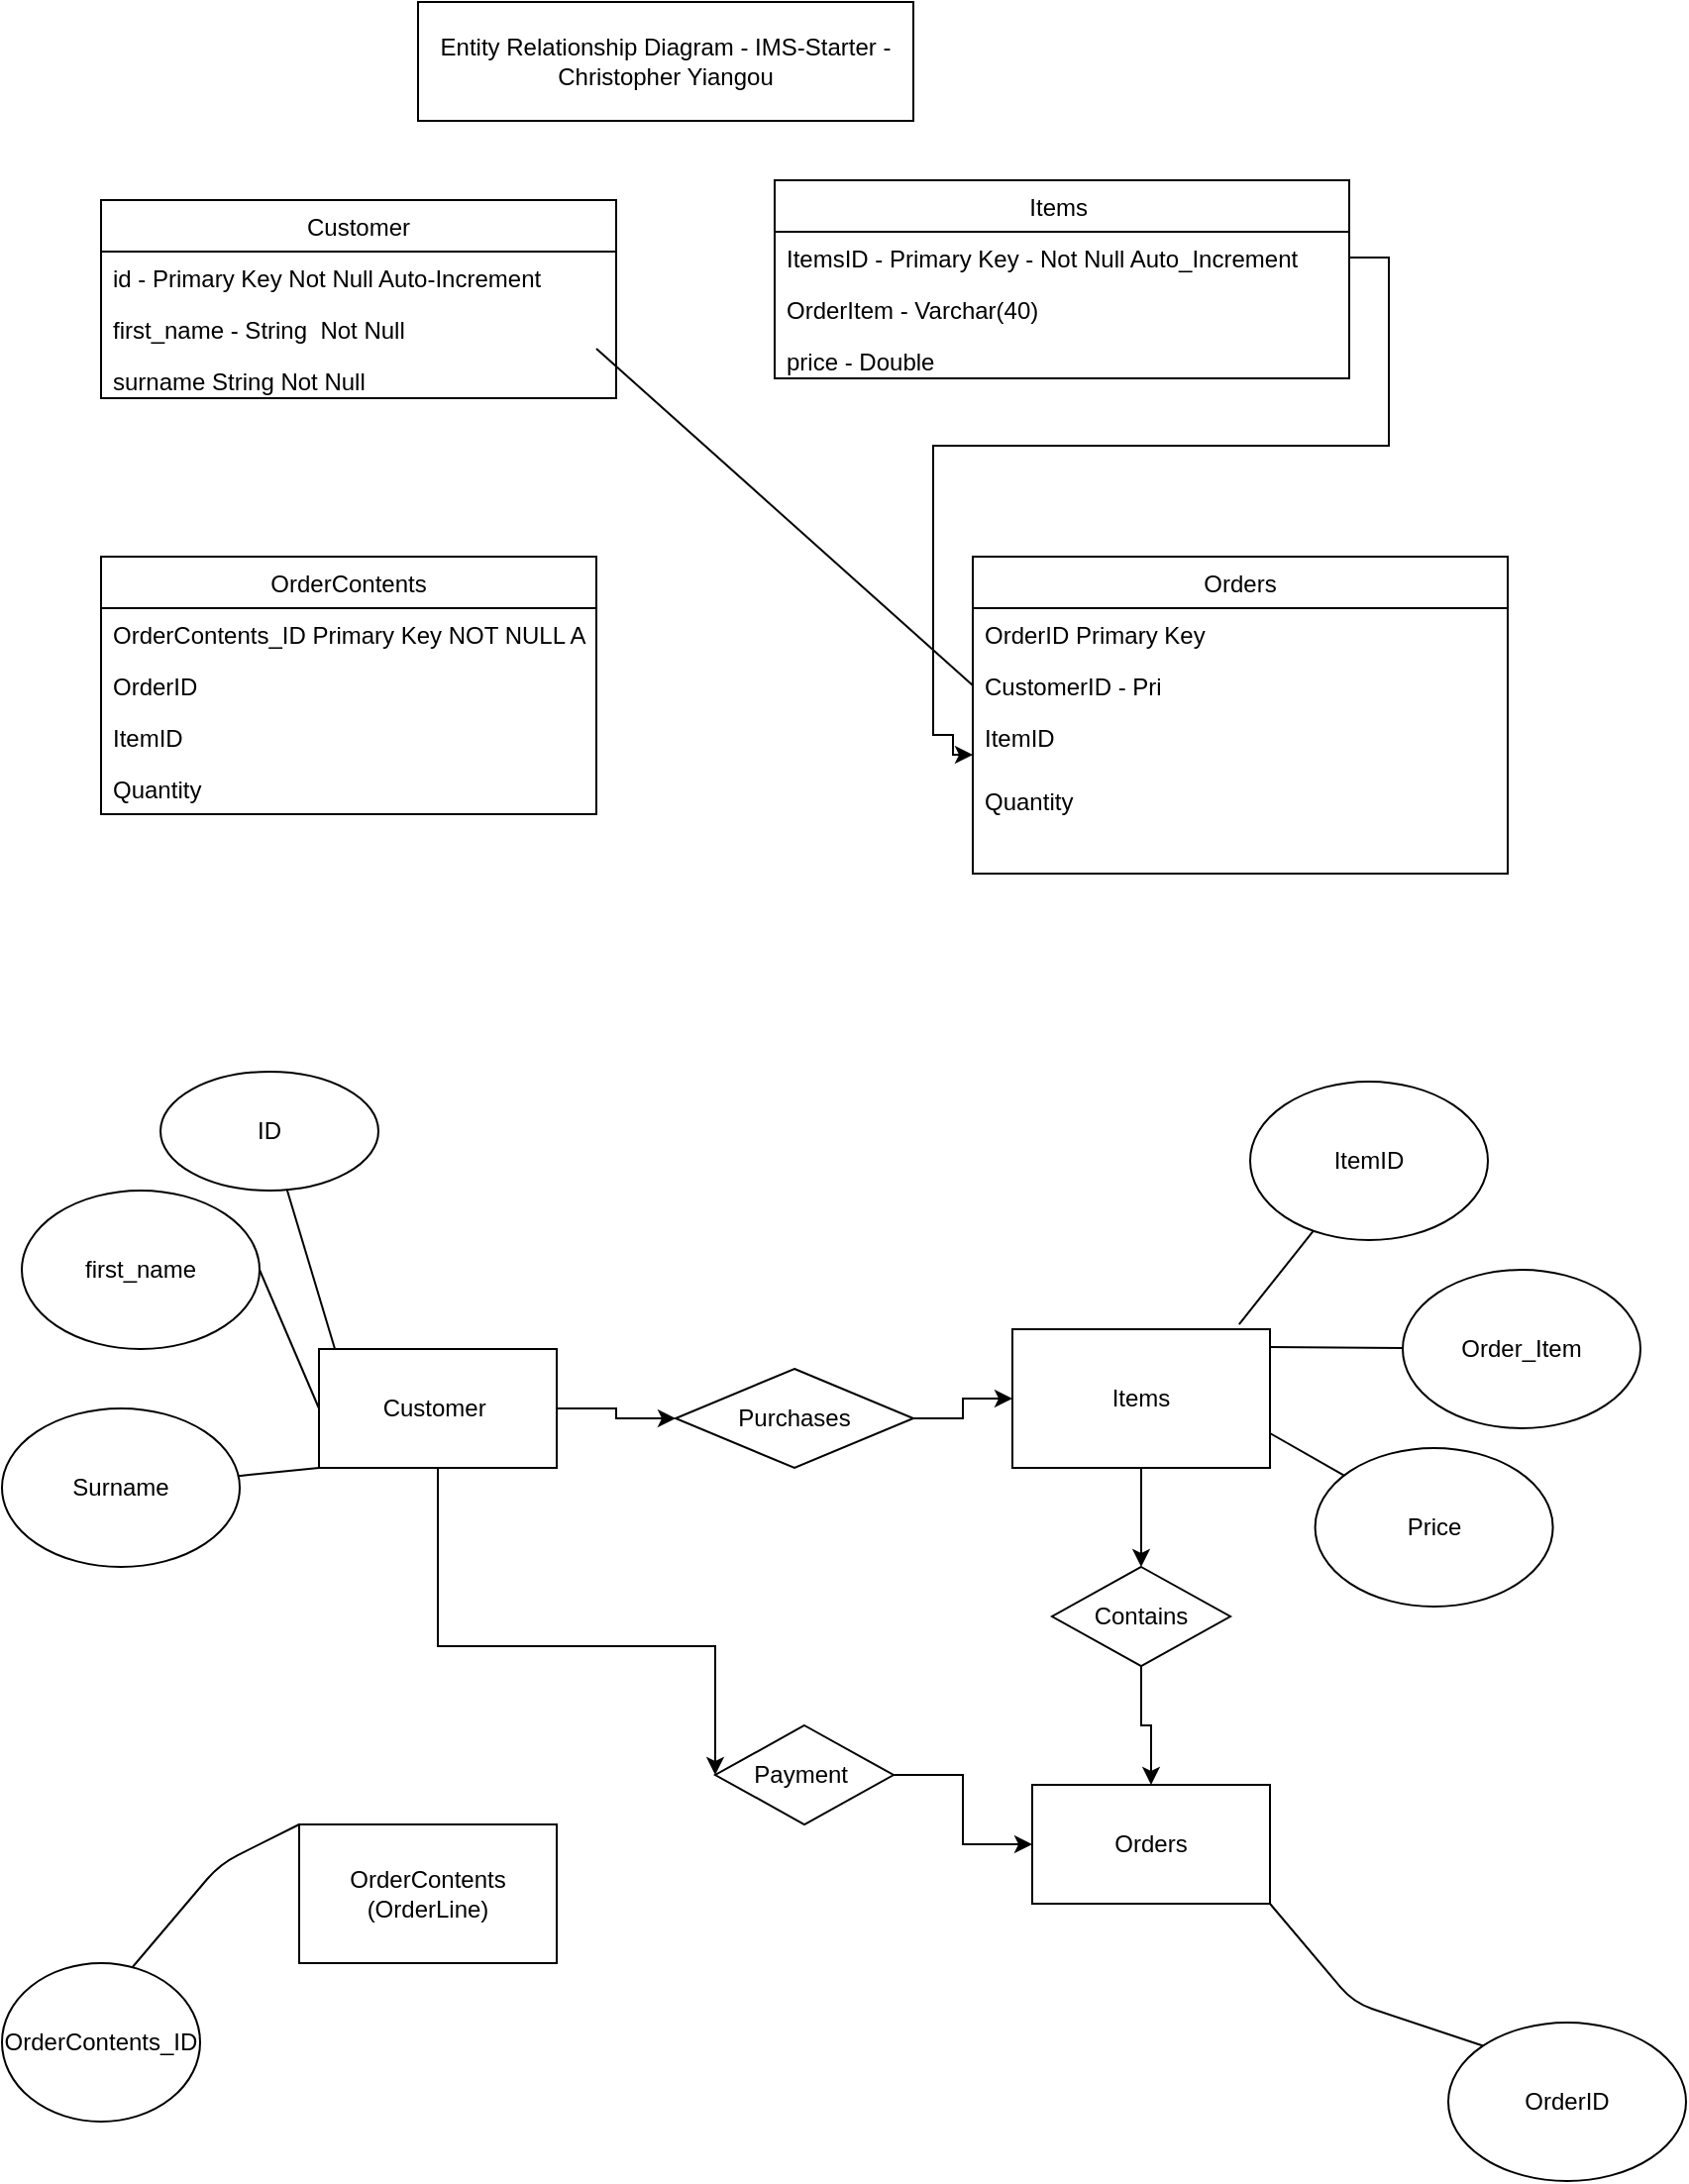 <mxfile version="14.4.2" type="github">
  <diagram id="Wy_FP-EbNWQaLovOoS0i" name="Page-1">
    <mxGraphModel dx="1259" dy="555" grid="1" gridSize="10" guides="1" tooltips="1" connect="1" arrows="1" fold="1" page="1" pageScale="1" pageWidth="827" pageHeight="1169" math="0" shadow="0">
      <root>
        <mxCell id="0" />
        <mxCell id="1" parent="0" />
        <mxCell id="VmJAtsZKO_WWE-akbVnx-4" value="Customer" style="swimlane;fontStyle=0;childLayout=stackLayout;horizontal=1;startSize=26;fillColor=none;horizontalStack=0;resizeParent=1;resizeParentMax=0;resizeLast=0;collapsible=1;marginBottom=0;" parent="1" vertex="1">
          <mxGeometry x="50" y="100" width="260" height="100" as="geometry" />
        </mxCell>
        <mxCell id="VmJAtsZKO_WWE-akbVnx-5" value="id - Primary Key Not Null Auto-Increment " style="text;strokeColor=none;fillColor=none;align=left;verticalAlign=top;spacingLeft=4;spacingRight=4;overflow=hidden;rotatable=0;points=[[0,0.5],[1,0.5]];portConstraint=eastwest;" parent="VmJAtsZKO_WWE-akbVnx-4" vertex="1">
          <mxGeometry y="26" width="260" height="26" as="geometry" />
        </mxCell>
        <mxCell id="VmJAtsZKO_WWE-akbVnx-6" value="first_name - String  Not Null" style="text;strokeColor=none;fillColor=none;align=left;verticalAlign=top;spacingLeft=4;spacingRight=4;overflow=hidden;rotatable=0;points=[[0,0.5],[1,0.5]];portConstraint=eastwest;" parent="VmJAtsZKO_WWE-akbVnx-4" vertex="1">
          <mxGeometry y="52" width="260" height="26" as="geometry" />
        </mxCell>
        <mxCell id="VmJAtsZKO_WWE-akbVnx-7" value="surname String Not Null" style="text;strokeColor=none;fillColor=none;align=left;verticalAlign=top;spacingLeft=4;spacingRight=4;overflow=hidden;rotatable=0;points=[[0,0.5],[1,0.5]];portConstraint=eastwest;" parent="VmJAtsZKO_WWE-akbVnx-4" vertex="1">
          <mxGeometry y="78" width="260" height="22" as="geometry" />
        </mxCell>
        <mxCell id="VmJAtsZKO_WWE-akbVnx-8" value="Entity Relationship Diagram - IMS-Starter - Christopher Yiangou" style="rounded=0;whiteSpace=wrap;html=1;" parent="1" vertex="1">
          <mxGeometry x="210" width="250" height="60" as="geometry" />
        </mxCell>
        <mxCell id="63-Er44Fi6OJkx_Yc5xF-1" value="Items " style="swimlane;fontStyle=0;childLayout=stackLayout;horizontal=1;startSize=26;fillColor=none;horizontalStack=0;resizeParent=1;resizeParentMax=0;resizeLast=0;collapsible=1;marginBottom=0;" parent="1" vertex="1">
          <mxGeometry x="390" y="90" width="290" height="100" as="geometry" />
        </mxCell>
        <mxCell id="63-Er44Fi6OJkx_Yc5xF-2" value="ItemsID - Primary Key - Not Null Auto_Increment  " style="text;strokeColor=none;fillColor=none;align=left;verticalAlign=top;spacingLeft=4;spacingRight=4;overflow=hidden;rotatable=0;points=[[0,0.5],[1,0.5]];portConstraint=eastwest;" parent="63-Er44Fi6OJkx_Yc5xF-1" vertex="1">
          <mxGeometry y="26" width="290" height="26" as="geometry" />
        </mxCell>
        <mxCell id="63-Er44Fi6OJkx_Yc5xF-3" value="OrderItem - Varchar(40)" style="text;strokeColor=none;fillColor=none;align=left;verticalAlign=top;spacingLeft=4;spacingRight=4;overflow=hidden;rotatable=0;points=[[0,0.5],[1,0.5]];portConstraint=eastwest;" parent="63-Er44Fi6OJkx_Yc5xF-1" vertex="1">
          <mxGeometry y="52" width="290" height="26" as="geometry" />
        </mxCell>
        <mxCell id="63-Er44Fi6OJkx_Yc5xF-4" value="price - Double " style="text;strokeColor=none;fillColor=none;align=left;verticalAlign=top;spacingLeft=4;spacingRight=4;overflow=hidden;rotatable=0;points=[[0,0.5],[1,0.5]];portConstraint=eastwest;" parent="63-Er44Fi6OJkx_Yc5xF-1" vertex="1">
          <mxGeometry y="78" width="290" height="22" as="geometry" />
        </mxCell>
        <mxCell id="63-Er44Fi6OJkx_Yc5xF-20" value="Orders" style="swimlane;fontStyle=0;childLayout=stackLayout;horizontal=1;startSize=26;fillColor=none;horizontalStack=0;resizeParent=1;resizeParentMax=0;resizeLast=0;collapsible=1;marginBottom=0;" parent="1" vertex="1">
          <mxGeometry x="490" y="280" width="270" height="160" as="geometry" />
        </mxCell>
        <mxCell id="63-Er44Fi6OJkx_Yc5xF-21" value="OrderID Primary Key " style="text;strokeColor=none;fillColor=none;align=left;verticalAlign=top;spacingLeft=4;spacingRight=4;overflow=hidden;rotatable=0;points=[[0,0.5],[1,0.5]];portConstraint=eastwest;" parent="63-Er44Fi6OJkx_Yc5xF-20" vertex="1">
          <mxGeometry y="26" width="270" height="26" as="geometry" />
        </mxCell>
        <mxCell id="63-Er44Fi6OJkx_Yc5xF-22" value="CustomerID - Pri" style="text;strokeColor=none;fillColor=none;align=left;verticalAlign=top;spacingLeft=4;spacingRight=4;overflow=hidden;rotatable=0;points=[[0,0.5],[1,0.5]];portConstraint=eastwest;" parent="63-Er44Fi6OJkx_Yc5xF-20" vertex="1">
          <mxGeometry y="52" width="270" height="26" as="geometry" />
        </mxCell>
        <mxCell id="63-Er44Fi6OJkx_Yc5xF-23" value="ItemID" style="text;strokeColor=none;fillColor=none;align=left;verticalAlign=top;spacingLeft=4;spacingRight=4;overflow=hidden;rotatable=0;points=[[0,0.5],[1,0.5]];portConstraint=eastwest;" parent="63-Er44Fi6OJkx_Yc5xF-20" vertex="1">
          <mxGeometry y="78" width="270" height="32" as="geometry" />
        </mxCell>
        <mxCell id="_O8Md83JoW33rFo-4eDO-1" value="Quantity" style="text;strokeColor=none;fillColor=none;align=left;verticalAlign=top;spacingLeft=4;spacingRight=4;overflow=hidden;rotatable=0;points=[[0,0.5],[1,0.5]];portConstraint=eastwest;" vertex="1" parent="63-Er44Fi6OJkx_Yc5xF-20">
          <mxGeometry y="110" width="270" height="50" as="geometry" />
        </mxCell>
        <mxCell id="63-Er44Fi6OJkx_Yc5xF-24" value="OrderContents" style="swimlane;fontStyle=0;childLayout=stackLayout;horizontal=1;startSize=26;fillColor=none;horizontalStack=0;resizeParent=1;resizeParentMax=0;resizeLast=0;collapsible=1;marginBottom=0;" parent="1" vertex="1">
          <mxGeometry x="50" y="280" width="250" height="130" as="geometry" />
        </mxCell>
        <mxCell id="63-Er44Fi6OJkx_Yc5xF-25" value="OrderContents_ID Primary Key NOT NULL Auto_Increment  " style="text;strokeColor=none;fillColor=none;align=left;verticalAlign=top;spacingLeft=4;spacingRight=4;overflow=hidden;rotatable=0;points=[[0,0.5],[1,0.5]];portConstraint=eastwest;" parent="63-Er44Fi6OJkx_Yc5xF-24" vertex="1">
          <mxGeometry y="26" width="250" height="26" as="geometry" />
        </mxCell>
        <mxCell id="63-Er44Fi6OJkx_Yc5xF-27" value="OrderID" style="text;strokeColor=none;fillColor=none;align=left;verticalAlign=top;spacingLeft=4;spacingRight=4;overflow=hidden;rotatable=0;points=[[0,0.5],[1,0.5]];portConstraint=eastwest;" parent="63-Er44Fi6OJkx_Yc5xF-24" vertex="1">
          <mxGeometry y="52" width="250" height="26" as="geometry" />
        </mxCell>
        <mxCell id="63-Er44Fi6OJkx_Yc5xF-28" value="ItemID" style="text;strokeColor=none;fillColor=none;align=left;verticalAlign=top;spacingLeft=4;spacingRight=4;overflow=hidden;rotatable=0;points=[[0,0.5],[1,0.5]];portConstraint=eastwest;" parent="63-Er44Fi6OJkx_Yc5xF-24" vertex="1">
          <mxGeometry y="78" width="250" height="26" as="geometry" />
        </mxCell>
        <mxCell id="63-Er44Fi6OJkx_Yc5xF-29" value="Quantity" style="text;strokeColor=none;fillColor=none;align=left;verticalAlign=top;spacingLeft=4;spacingRight=4;overflow=hidden;rotatable=0;points=[[0,0.5],[1,0.5]];portConstraint=eastwest;" parent="63-Er44Fi6OJkx_Yc5xF-24" vertex="1">
          <mxGeometry y="104" width="250" height="26" as="geometry" />
        </mxCell>
        <mxCell id="_O8Md83JoW33rFo-4eDO-4" style="edgeStyle=orthogonalEdgeStyle;rounded=0;orthogonalLoop=1;jettySize=auto;html=1;entryX=0;entryY=0.5;entryDx=0;entryDy=0;" edge="1" parent="1" source="63-Er44Fi6OJkx_Yc5xF-30" target="63-Er44Fi6OJkx_Yc5xF-58">
          <mxGeometry relative="1" as="geometry" />
        </mxCell>
        <mxCell id="_O8Md83JoW33rFo-4eDO-6" style="edgeStyle=orthogonalEdgeStyle;rounded=0;orthogonalLoop=1;jettySize=auto;html=1;entryX=0;entryY=0.5;entryDx=0;entryDy=0;" edge="1" parent="1" source="63-Er44Fi6OJkx_Yc5xF-30" target="63-Er44Fi6OJkx_Yc5xF-59">
          <mxGeometry relative="1" as="geometry">
            <Array as="points">
              <mxPoint x="220" y="830" />
              <mxPoint x="360" y="830" />
            </Array>
          </mxGeometry>
        </mxCell>
        <mxCell id="63-Er44Fi6OJkx_Yc5xF-30" value="Customer&amp;nbsp;&lt;br&gt;" style="rounded=0;whiteSpace=wrap;html=1;" parent="1" vertex="1">
          <mxGeometry x="160" y="680" width="120" height="60" as="geometry" />
        </mxCell>
        <mxCell id="63-Er44Fi6OJkx_Yc5xF-31" value="" style="endArrow=none;html=1;exitX=0.067;exitY=0;exitDx=0;exitDy=0;exitPerimeter=0;" parent="1" source="63-Er44Fi6OJkx_Yc5xF-30" target="63-Er44Fi6OJkx_Yc5xF-32" edge="1">
          <mxGeometry width="50" height="50" relative="1" as="geometry">
            <mxPoint x="170" y="830" as="sourcePoint" />
            <mxPoint x="120" y="770" as="targetPoint" />
          </mxGeometry>
        </mxCell>
        <mxCell id="63-Er44Fi6OJkx_Yc5xF-32" value="ID" style="ellipse;whiteSpace=wrap;html=1;" parent="1" vertex="1">
          <mxGeometry x="80" y="540" width="110" height="60" as="geometry" />
        </mxCell>
        <mxCell id="63-Er44Fi6OJkx_Yc5xF-33" value="" style="endArrow=none;html=1;entryX=0;entryY=1;entryDx=0;entryDy=0;" parent="1" source="63-Er44Fi6OJkx_Yc5xF-34" target="63-Er44Fi6OJkx_Yc5xF-30" edge="1">
          <mxGeometry width="50" height="50" relative="1" as="geometry">
            <mxPoint x="120" y="940" as="sourcePoint" />
            <mxPoint x="180" y="890" as="targetPoint" />
            <Array as="points" />
          </mxGeometry>
        </mxCell>
        <mxCell id="63-Er44Fi6OJkx_Yc5xF-34" value="Surname" style="ellipse;whiteSpace=wrap;html=1;" parent="1" vertex="1">
          <mxGeometry y="710" width="120" height="80" as="geometry" />
        </mxCell>
        <mxCell id="63-Er44Fi6OJkx_Yc5xF-35" value="first_name" style="ellipse;whiteSpace=wrap;html=1;" parent="1" vertex="1">
          <mxGeometry x="10" y="600" width="120" height="80" as="geometry" />
        </mxCell>
        <mxCell id="63-Er44Fi6OJkx_Yc5xF-37" value="" style="endArrow=none;html=1;entryX=0;entryY=0.5;entryDx=0;entryDy=0;exitX=1;exitY=0.5;exitDx=0;exitDy=0;" parent="1" source="63-Er44Fi6OJkx_Yc5xF-35" target="63-Er44Fi6OJkx_Yc5xF-30" edge="1">
          <mxGeometry width="50" height="50" relative="1" as="geometry">
            <mxPoint x="80" y="900" as="sourcePoint" />
            <mxPoint x="130" y="850" as="targetPoint" />
          </mxGeometry>
        </mxCell>
        <mxCell id="63-Er44Fi6OJkx_Yc5xF-39" value="Orders" style="rounded=0;whiteSpace=wrap;html=1;" parent="1" vertex="1">
          <mxGeometry x="520" y="900" width="120" height="60" as="geometry" />
        </mxCell>
        <mxCell id="_O8Md83JoW33rFo-4eDO-12" style="edgeStyle=orthogonalEdgeStyle;rounded=0;orthogonalLoop=1;jettySize=auto;html=1;" edge="1" parent="1" source="63-Er44Fi6OJkx_Yc5xF-41" target="_O8Md83JoW33rFo-4eDO-9">
          <mxGeometry relative="1" as="geometry" />
        </mxCell>
        <mxCell id="63-Er44Fi6OJkx_Yc5xF-41" value="Items" style="rounded=0;whiteSpace=wrap;html=1;" parent="1" vertex="1">
          <mxGeometry x="510" y="670" width="130" height="70" as="geometry" />
        </mxCell>
        <mxCell id="63-Er44Fi6OJkx_Yc5xF-42" value="" style="endArrow=none;html=1;exitX=0.88;exitY=-0.035;exitDx=0;exitDy=0;exitPerimeter=0;" parent="1" source="63-Er44Fi6OJkx_Yc5xF-41" target="63-Er44Fi6OJkx_Yc5xF-43" edge="1">
          <mxGeometry width="50" height="50" relative="1" as="geometry">
            <mxPoint x="630" y="680" as="sourcePoint" />
            <mxPoint x="710" y="610" as="targetPoint" />
          </mxGeometry>
        </mxCell>
        <mxCell id="63-Er44Fi6OJkx_Yc5xF-43" value="ItemID" style="ellipse;whiteSpace=wrap;html=1;" parent="1" vertex="1">
          <mxGeometry x="630" y="545" width="120" height="80" as="geometry" />
        </mxCell>
        <mxCell id="63-Er44Fi6OJkx_Yc5xF-46" value="" style="endArrow=none;html=1;" parent="1" target="63-Er44Fi6OJkx_Yc5xF-47" edge="1">
          <mxGeometry width="50" height="50" relative="1" as="geometry">
            <mxPoint x="640" y="679" as="sourcePoint" />
            <mxPoint x="720" y="620" as="targetPoint" />
          </mxGeometry>
        </mxCell>
        <mxCell id="63-Er44Fi6OJkx_Yc5xF-47" value="Order_Item" style="ellipse;whiteSpace=wrap;html=1;" parent="1" vertex="1">
          <mxGeometry x="707" y="640" width="120" height="80" as="geometry" />
        </mxCell>
        <mxCell id="63-Er44Fi6OJkx_Yc5xF-49" value="" style="endArrow=none;html=1;exitX=1;exitY=0.75;exitDx=0;exitDy=0;" parent="1" source="63-Er44Fi6OJkx_Yc5xF-41" target="63-Er44Fi6OJkx_Yc5xF-50" edge="1">
          <mxGeometry width="50" height="50" relative="1" as="geometry">
            <mxPoint x="637.2" y="767.152" as="sourcePoint" />
            <mxPoint x="722.8" y="770" as="targetPoint" />
          </mxGeometry>
        </mxCell>
        <mxCell id="63-Er44Fi6OJkx_Yc5xF-50" value="Price" style="ellipse;whiteSpace=wrap;html=1;" parent="1" vertex="1">
          <mxGeometry x="662.8" y="730" width="120" height="80" as="geometry" />
        </mxCell>
        <mxCell id="63-Er44Fi6OJkx_Yc5xF-51" value="" style="endArrow=none;html=1;entryX=0;entryY=0;entryDx=0;entryDy=0;" parent="1" target="63-Er44Fi6OJkx_Yc5xF-55" edge="1">
          <mxGeometry width="50" height="50" relative="1" as="geometry">
            <mxPoint x="640.0" y="960" as="sourcePoint" />
            <mxPoint x="742.2" y="1040" as="targetPoint" />
            <Array as="points">
              <mxPoint x="682.2" y="1010" />
            </Array>
          </mxGeometry>
        </mxCell>
        <mxCell id="63-Er44Fi6OJkx_Yc5xF-54" value="OrderContents_ID" style="ellipse;whiteSpace=wrap;html=1;" parent="1" vertex="1">
          <mxGeometry y="990" width="100" height="80" as="geometry" />
        </mxCell>
        <mxCell id="63-Er44Fi6OJkx_Yc5xF-55" value="OrderID" style="ellipse;whiteSpace=wrap;html=1;" parent="1" vertex="1">
          <mxGeometry x="730" y="1020" width="120" height="80" as="geometry" />
        </mxCell>
        <mxCell id="63-Er44Fi6OJkx_Yc5xF-56" value="OrderContents&lt;br&gt;(OrderLine)" style="rounded=0;whiteSpace=wrap;html=1;" parent="1" vertex="1">
          <mxGeometry x="150" y="920" width="130" height="70" as="geometry" />
        </mxCell>
        <mxCell id="63-Er44Fi6OJkx_Yc5xF-57" value="" style="endArrow=none;html=1;exitX=0.659;exitY=0.025;exitDx=0;exitDy=0;exitPerimeter=0;entryX=0;entryY=0;entryDx=0;entryDy=0;" parent="1" source="63-Er44Fi6OJkx_Yc5xF-54" target="63-Er44Fi6OJkx_Yc5xF-56" edge="1">
          <mxGeometry width="50" height="50" relative="1" as="geometry">
            <mxPoint x="80" y="970" as="sourcePoint" />
            <mxPoint x="130" y="920" as="targetPoint" />
            <Array as="points">
              <mxPoint x="110" y="940" />
            </Array>
          </mxGeometry>
        </mxCell>
        <mxCell id="_O8Md83JoW33rFo-4eDO-5" style="edgeStyle=orthogonalEdgeStyle;rounded=0;orthogonalLoop=1;jettySize=auto;html=1;" edge="1" parent="1" source="63-Er44Fi6OJkx_Yc5xF-58" target="63-Er44Fi6OJkx_Yc5xF-41">
          <mxGeometry relative="1" as="geometry" />
        </mxCell>
        <mxCell id="63-Er44Fi6OJkx_Yc5xF-58" value="Purchases" style="rhombus;whiteSpace=wrap;html=1;" parent="1" vertex="1">
          <mxGeometry x="340" y="690" width="120" height="50" as="geometry" />
        </mxCell>
        <mxCell id="_O8Md83JoW33rFo-4eDO-7" style="edgeStyle=orthogonalEdgeStyle;rounded=0;orthogonalLoop=1;jettySize=auto;html=1;" edge="1" parent="1" source="63-Er44Fi6OJkx_Yc5xF-59" target="63-Er44Fi6OJkx_Yc5xF-39">
          <mxGeometry relative="1" as="geometry" />
        </mxCell>
        <mxCell id="63-Er44Fi6OJkx_Yc5xF-59" value="Payment&amp;nbsp;" style="rhombus;whiteSpace=wrap;html=1;" parent="1" vertex="1">
          <mxGeometry x="360" y="870" width="90" height="50" as="geometry" />
        </mxCell>
        <mxCell id="_O8Md83JoW33rFo-4eDO-2" value="" style="endArrow=none;html=1;entryX=0;entryY=0.5;entryDx=0;entryDy=0;" edge="1" parent="1" target="63-Er44Fi6OJkx_Yc5xF-22">
          <mxGeometry width="50" height="50" relative="1" as="geometry">
            <mxPoint x="300" y="175" as="sourcePoint" />
            <mxPoint x="350" y="125" as="targetPoint" />
          </mxGeometry>
        </mxCell>
        <mxCell id="_O8Md83JoW33rFo-4eDO-3" style="edgeStyle=orthogonalEdgeStyle;rounded=0;orthogonalLoop=1;jettySize=auto;html=1;" edge="1" parent="1" source="63-Er44Fi6OJkx_Yc5xF-2" target="63-Er44Fi6OJkx_Yc5xF-23">
          <mxGeometry relative="1" as="geometry">
            <Array as="points">
              <mxPoint x="700" y="129" />
              <mxPoint x="700" y="224" />
              <mxPoint x="470" y="224" />
              <mxPoint x="470" y="370" />
              <mxPoint x="480" y="370" />
              <mxPoint x="480" y="380" />
            </Array>
          </mxGeometry>
        </mxCell>
        <mxCell id="_O8Md83JoW33rFo-4eDO-11" style="edgeStyle=orthogonalEdgeStyle;rounded=0;orthogonalLoop=1;jettySize=auto;html=1;" edge="1" parent="1" source="_O8Md83JoW33rFo-4eDO-9" target="63-Er44Fi6OJkx_Yc5xF-39">
          <mxGeometry relative="1" as="geometry" />
        </mxCell>
        <mxCell id="_O8Md83JoW33rFo-4eDO-9" value="Contains" style="rhombus;whiteSpace=wrap;html=1;" vertex="1" parent="1">
          <mxGeometry x="530" y="790" width="90" height="50" as="geometry" />
        </mxCell>
      </root>
    </mxGraphModel>
  </diagram>
</mxfile>
